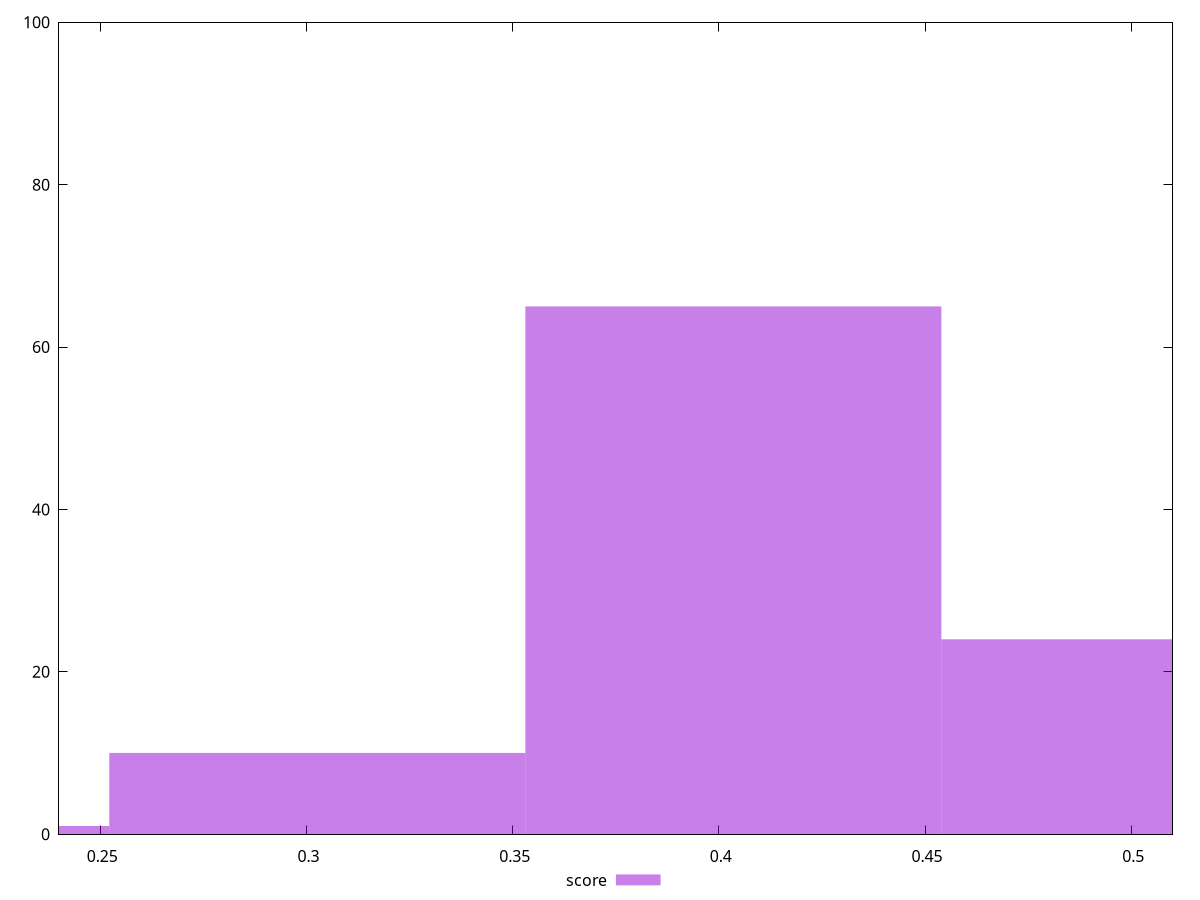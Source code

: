 reset

$score <<EOF
0.4035146179996806 65
0.5043932724996008 24
0.3026359634997604 10
0.2017573089998403 1
EOF

set key outside below
set boxwidth 0.10087865449992015
set xrange [0.24:0.51]
set yrange [0:100]
set trange [0:100]
set style fill transparent solid 0.5 noborder
set terminal svg size 640, 490 enhanced background rgb 'white'
set output "reports/report_00028_2021-02-24T12-49-42.674Z/uses-http2/samples/card/score/histogram.svg"

plot $score title "score" with boxes

reset
